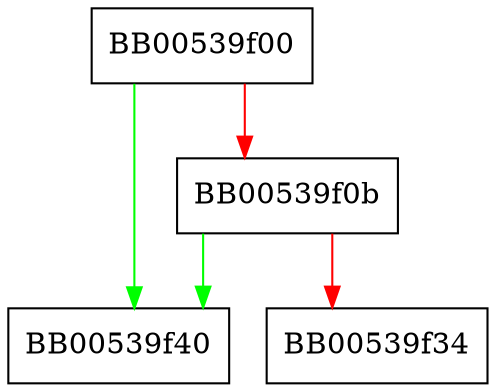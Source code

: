 digraph file_puts {
  node [shape="box"];
  graph [splines=ortho];
  BB00539f00 -> BB00539f40 [color="green"];
  BB00539f00 -> BB00539f0b [color="red"];
  BB00539f0b -> BB00539f40 [color="green"];
  BB00539f0b -> BB00539f34 [color="red"];
}